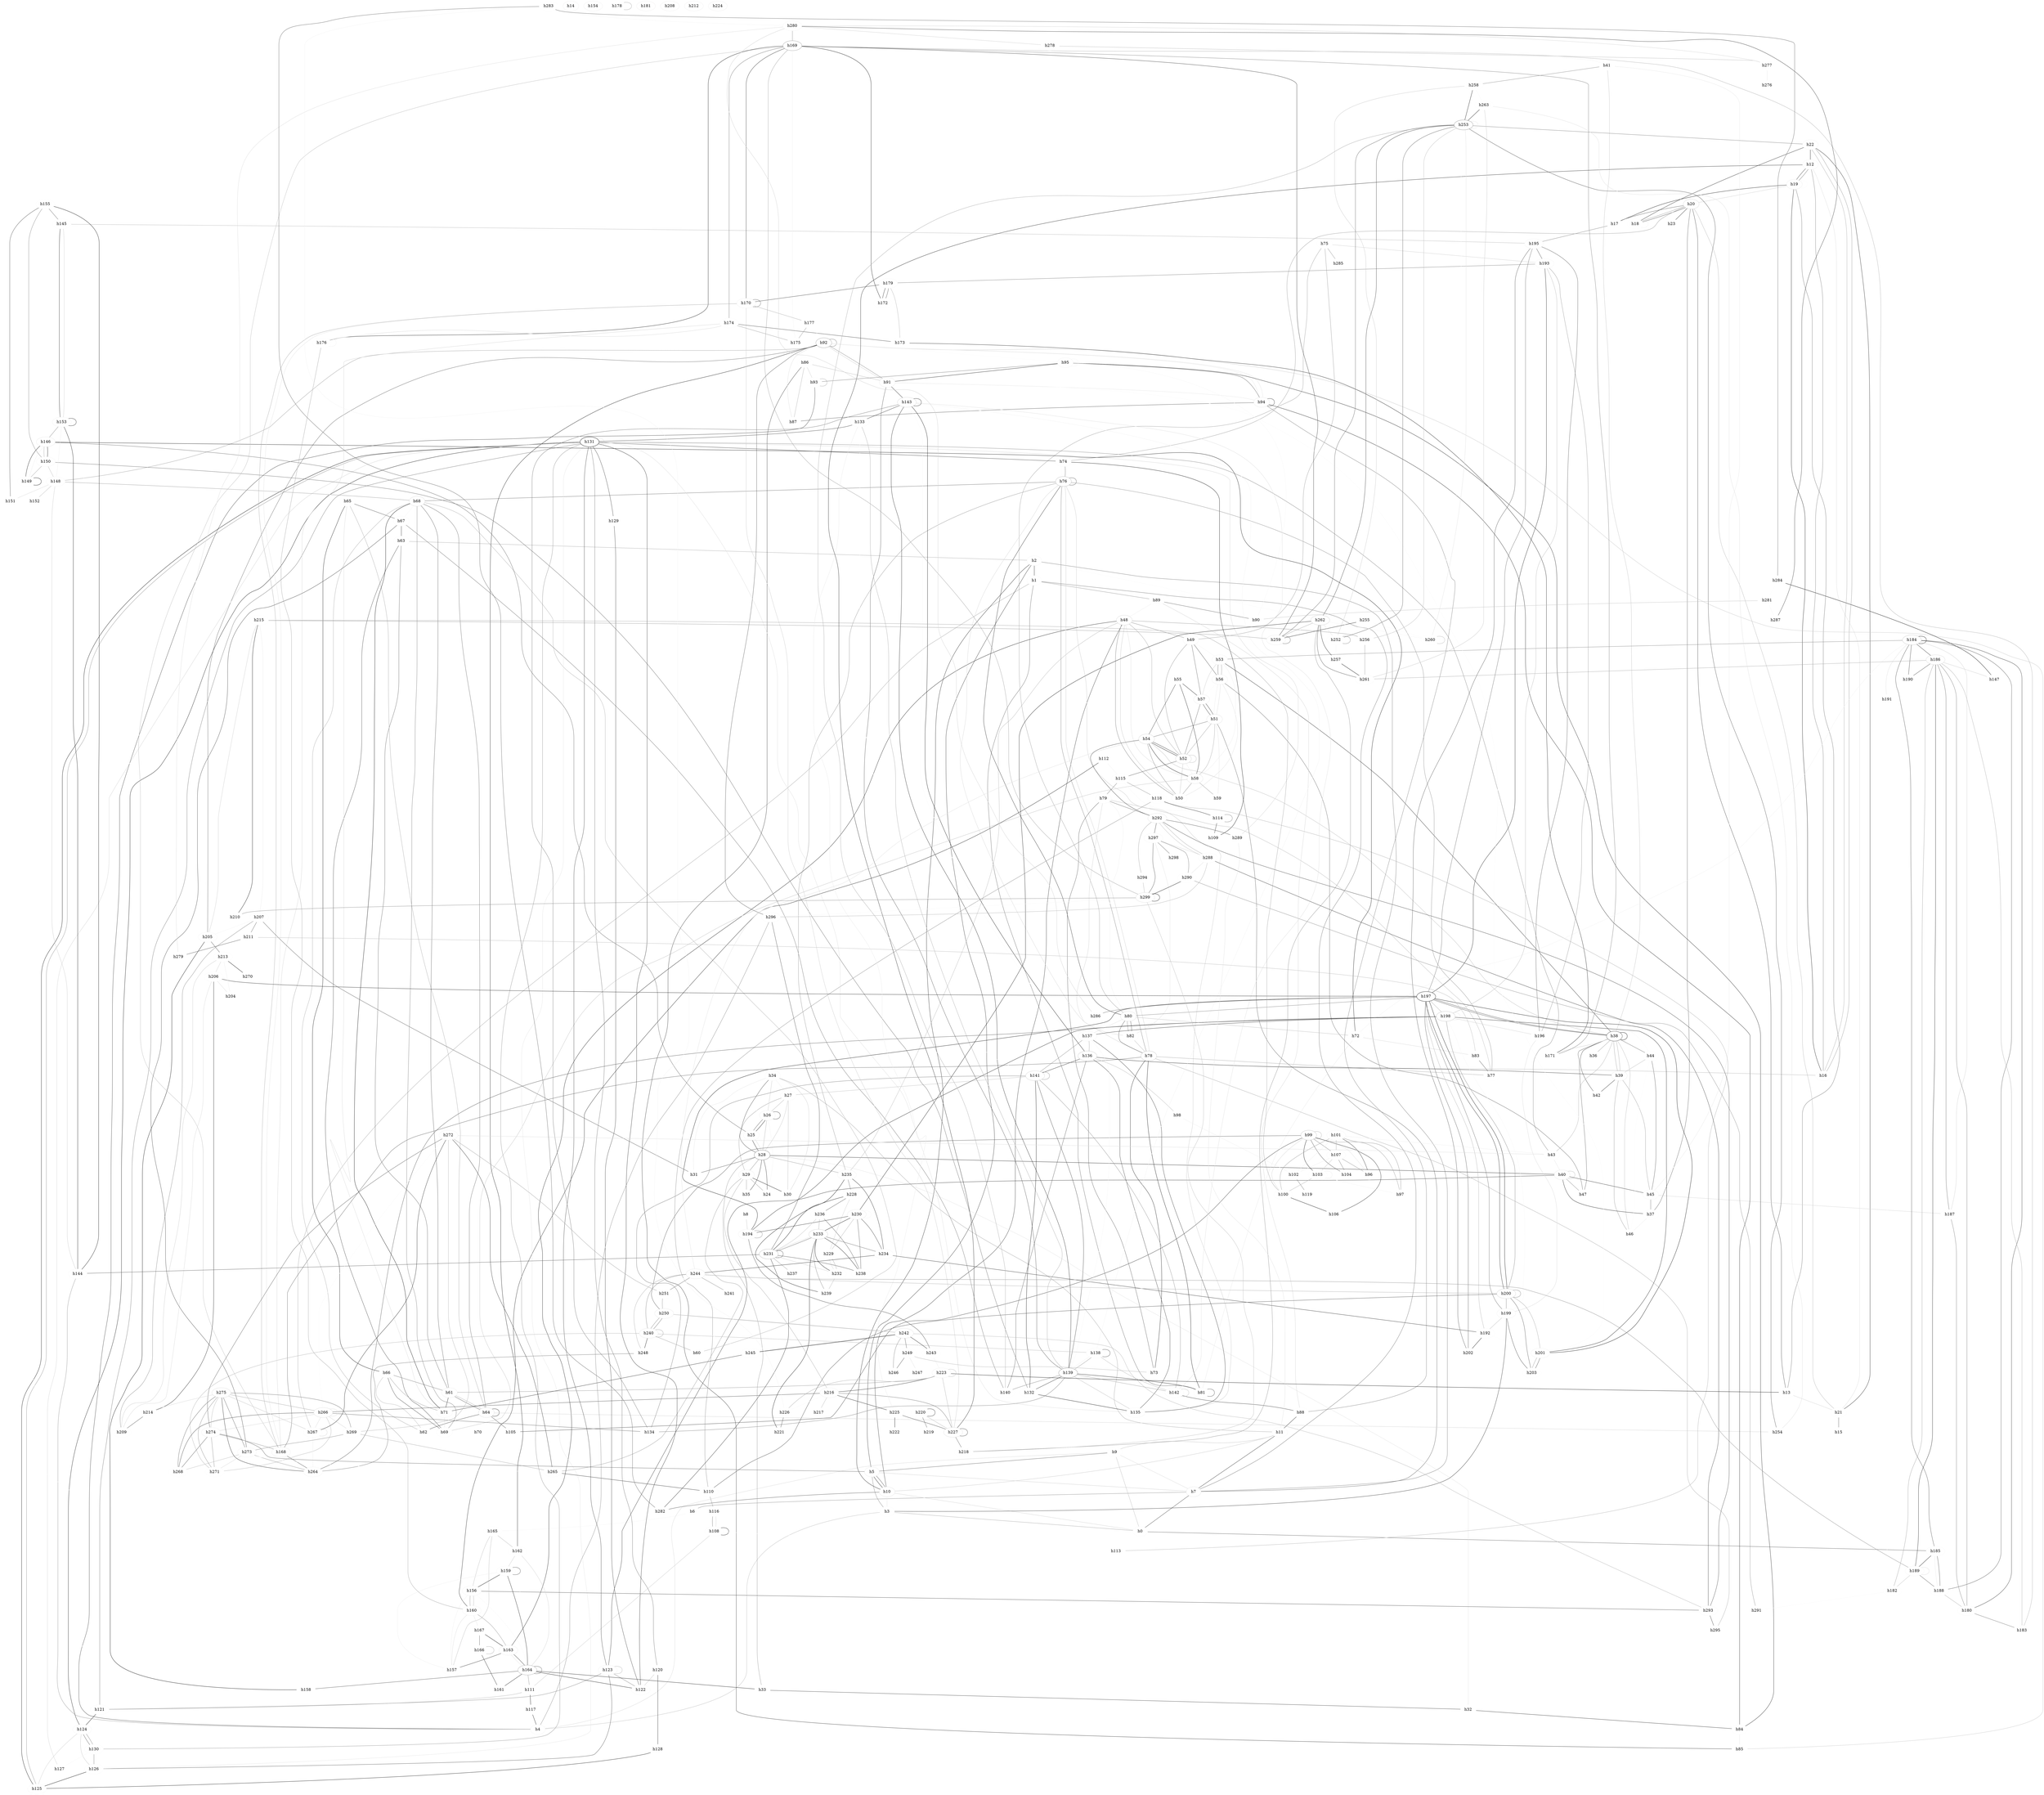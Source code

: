 graph G {
{node [color="#fafafa"] h0}
{node [color="#f9f9f9"] h1}
{node [color="#f4f4f4"] h2}
{node [color="#fbfbfb"] h3}
{node [color="#f3f3f3"] h4}
{node [color="#ebebeb"] h5}
{node [color="#ffffff"] h6}
{node [color="#e7e7e7"] h7}
{node [color="#ffffff"] h8}
{node [color="#fcfcfc"] h9}
{node [color="#e4e4e4"] h10}
{node [color="#f7f7f7"] h11}
{node [color="#f3f3f3"] h12}
{node [color="#fcfcfc"] h13}
{node [color="#100100100"] h14}
{node [color="#ffffff"] h15}
{node [color="#fafafa"] h16}
{node [color="#fefefe"] h17}
{node [color="#fdfdfd"] h18}
{node [color="#ededed"] h19}
{node [color="#dadada"] h20}
{node [color="#fbfbfb"] h21}
{node [color="#f2f2f2"] h22}
{node [color="#ffffff"] h23}
{node [color="#fefefe"] h24}
{node [color="#f4f4f4"] h25}
{node [color="#efefef"] h26}
{node [color="#fafafa"] h27}
{node [color="#848484"] h28}
{node [color="#ededed"] h29}
{node [color="#fefefe"] h30}
{node [color="#fefefe"] h31}
{node [color="#fefefe"] h32}
{node [color="#fefefe"] h33}
{node [color="#f8f8f8"] h34}
{node [color="#ffffff"] h35}
{node [color="#ffffff"] h36}
{node [color="#fcfcfc"] h37}
{node [color="#535353"] h38}
{node [color="#ececec"] h39}
{node [color="#e9e9e9"] h40}
{node [color="#fefefe"] h41}
{node [color="#ffffff"] h42}
{node [color="#fbfbfb"] h43}
{node [color="#fcfcfc"] h44}
{node [color="#f6f6f6"] h45}
{node [color="#fefefe"] h46}
{node [color="#fefefe"] h47}
{node [color="#d7d7d7"] h48}
{node [color="#f3f3f3"] h49}
{node [color="#f8f8f8"] h50}
{node [color="#e2e2e2"] h51}
{node [color="#d3d3d3"] h52}
{node [color="#f3f3f3"] h53}
{node [color="#d5d5d5"] h54}
{node [color="#fdfdfd"] h55}
{node [color="#efefef"] h56}
{node [color="#ececec"] h57}
{node [color="#e4e4e4"] h58}
{node [color="#ffffff"] h59}
{node [color="#ffffff"] h60}
{node [color="#ebebeb"] h61}
{node [color="#fefefe"] h62}
{node [color="#fbfbfb"] h63}
{node [color="#dedede"] h64}
{node [color="#fcfcfc"] h65}
{node [color="#f9f9f9"] h66}
{node [color="#f9f9f9"] h67}
{node [color="#dddddd"] h68}
{node [color="#fafafa"] h69}
{node [color="#ffffff"] h70}
{node [color="#f4f4f4"] h71}
{node [color="#fcfcfc"] h72}
{node [color="#fefefe"] h73}
{node [color="#f9f9f9"] h74}
{node [color="#fcfcfc"] h75}
{node [color="#c1c1c1"] h76}
{node [color="#fdfdfd"] h77}
{node [color="#c8c8c8"] h78}
{node [color="#f8f8f8"] h79}
{node [color="#e0e0e0"] h80}
{node [color="#f8f8f8"] h81}
{node [color="#fbfbfb"] h82}
{node [color="#ffffff"] h83}
{node [color="#fcfcfc"] h84}
{node [color="#ffffff"] h85}
{node [color="#fcfcfc"] h86}
{node [color="#fefefe"] h87}
{node [color="#fcfcfc"] h88}
{node [color="#fdfdfd"] h89}
{node [color="#ffffff"] h90}
{node [color="#ebebeb"] h91}
{node [color="#a6a6a6"] h92}
{node [color="#fbfbfb"] h93}
{node [color="#e9e9e9"] h94}
{node [color="#f2f2f2"] h95}
{node [color="#fefefe"] h96}
{node [color="#ffffff"] h97}
{node [color="#ffffff"] h98}
{node [color="#c8c8c8"] h99}
{node [color="#fafafa"] h100}
{node [color="#f5f5f5"] h101}
{node [color="#fefefe"] h102}
{node [color="#fbfbfb"] h103}
{node [color="#ffffff"] h104}
{node [color="#ffffff"] h105}
{node [color="#ffffff"] h106}
{node [color="#f8f8f8"] h107}
{node [color="#fafafa"] h108}
{node [color="#ffffff"] h109}
{node [color="#fcfcfc"] h110}
{node [color="#fdfdfd"] h111}
{node [color="#ffffff"] h112}
{node [color="#ffffff"] h113}
{node [color="#fcfcfc"] h114}
{node [color="#fbfbfb"] h115}
{node [color="#fefefe"] h116}
{node [color="#ffffff"] h117}
{node [color="#fcfcfc"] h118}
{node [color="#ffffff"] h119}
{node [color="#fefefe"] h120}
{node [color="#f9f9f9"] h121}
{node [color="#f8f8f8"] h122}
{node [color="#f2f2f2"] h123}
{node [color="#f4f4f4"] h124}
{node [color="#f7f7f7"] h125}
{node [color="#fafafa"] h126}
{node [color="#ffffff"] h127}
{node [color="#ffffff"] h128}
{node [color="#ffffff"] h129}
{node [color="#fafafa"] h130}
{node [color="#111111"] h131}
{node [color="#fbfbfb"] h132}
{node [color="#f9f9f9"] h133}
{node [color="#fbfbfb"] h134}
{node [color="#f5f5f5"] h135}
{node [color="#cacaca"] h136}
{node [color="#f3f3f3"] h137}
{node [color="#f8f8f8"] h138}
{node [color="#979797"] h139}
{node [color="#fcfcfc"] h140}
{node [color="#d4d4d4"] h141}
{node [color="#f8f8f8"] h142}
{node [color="#d6d6d6"] h143}
{node [color="#f8f8f8"] h144}
{node [color="#fbfbfb"] h145}
{node [color="#e9e9e9"] h146}
{node [color="#ffffff"] h147}
{node [color="#f7f7f7"] h148}
{node [color="#fcfcfc"] h149}
{node [color="#f5f5f5"] h150}
{node [color="#ffffff"] h151}
{node [color="#ffffff"] h152}
{node [color="#f2f2f2"] h153}
{node [color="#100100100"] h154}
{node [color="#fbfbfb"] h155}
{node [color="#f3f3f3"] h156}
{node [color="#fbfbfb"] h157}
{node [color="#ffffff"] h158}
{node [color="#f9f9f9"] h159}
{node [color="#f3f3f3"] h160}
{node [color="#ffffff"] h161}
{node [color="#fcfcfc"] h162}
{node [color="#ededed"] h163}
{node [color="#b1b1b1"] h164}
{node [color="#fdfdfd"] h165}
{node [color="#fefefe"] h166}
{node [color="#fefefe"] h167}
{node [color="#eeeeee"] h168}
{node [color="#a4a4a4"] h169}
{node [color="#f1f1f1"] h170}
{node [color="#fefefe"] h171}
{node [color="#fdfdfd"] h172}
{node [color="#fefefe"] h173}
{node [color="#fbfbfb"] h174}
{node [color="#ffffff"] h175}
{node [color="#fdfdfd"] h176}
{node [color="#ffffff"] h177}
{node [color="#ffffff"] h178}
{node [color="#f8f8f8"] h179}
{node [color="#f9f9f9"] h180}
{node [color="#100100100"] h181}
{node [color="#fdfdfd"] h182}
{node [color="#fefefe"] h183}
{node [color="#cacaca"] h184}
{node [color="#f8f8f8"] h185}
{node [color="#dbdbdb"] h186}
{node [color="#fdfdfd"] h187}
{node [color="#fafafa"] h188}
{node [color="#f4f4f4"] h189}
{node [color="#ffffff"] h190}
{node [color="#ffffff"] h191}
{node [color="#fafafa"] h192}
{node [color="#f5f5f5"] h193}
{node [color="#f1f1f1"] h194}
{node [color="#f4f4f4"] h195}
{node [color="#fdfdfd"] h196}
{node [color="#242424"] h197}
{node [color="#cacaca"] h198}
{node [color="#f1f1f1"] h199}
{node [color="#d6d6d6"] h200}
{node [color="#f0f0f0"] h201}
{node [color="#fefefe"] h202}
{node [color="#fcfcfc"] h203}
{node [color="#ffffff"] h204}
{node [color="#f6f6f6"] h205}
{node [color="#fafafa"] h206}
{node [color="#fafafa"] h207}
{node [color="#100100100"] h208}
{node [color="#fcfcfc"] h209}
{node [color="#fefefe"] h210}
{node [color="#fefefe"] h211}
{node [color="#100100100"] h212}
{node [color="#fafafa"] h213}
{node [color="#fefefe"] h214}
{node [color="#fbfbfb"] h215}
{node [color="#efefef"] h216}
{node [color="#ffffff"] h217}
{node [color="#fdfdfd"] h218}
{node [color="#ffffff"] h219}
{node [color="#fdfdfd"] h220}
{node [color="#ffffff"] h221}
{node [color="#ffffff"] h222}
{node [color="#f0f0f0"] h223}
{node [color="#100100100"] h224}
{node [color="#f9f9f9"] h225}
{node [color="#fefefe"] h226}
{node [color="#e1e1e1"] h227}
{node [color="#fcfcfc"] h228}
{node [color="#fefefe"] h229}
{node [color="#eaeaea"] h230}
{node [color="#bababa"] h231}
{node [color="#fbfbfb"] h232}
{node [color="#d2d2d2"] h233}
{node [color="#f6f6f6"] h234}
{node [color="#f2f2f2"] h235}
{node [color="#fdfdfd"] h236}
{node [color="#ffffff"] h237}
{node [color="#fbfbfb"] h238}
{node [color="#fefefe"] h239}
{node [color="#e8e8e8"] h240}
{node [color="#ffffff"] h241}
{node [color="#dfdfdf"] h242}
{node [color="#fdfdfd"] h243}
{node [color="#e9e9e9"] h244}
{node [color="#fbfbfb"] h245}
{node [color="#ffffff"] h246}
{node [color="#ffffff"] h247}
{node [color="#fefefe"] h248}
{node [color="#fdfdfd"] h249}
{node [color="#e9e9e9"] h250}
{node [color="#fdfdfd"] h251}
{node [color="#fcfcfc"] h252}
{node [color="#979797"] h253}
{node [color="#fefefe"] h254}
{node [color="#ffffff"] h255}
{node [color="#ffffff"] h256}
{node [color="#fefefe"] h257}
{node [color="#fdfdfd"] h258}
{node [color="#ededed"] h259}
{node [color="#fcfcfc"] h260}
{node [color="#f9f9f9"] h261}
{node [color="#d4d4d4"] h262}
{node [color="#fdfdfd"] h263}
{node [color="#f3f3f3"] h264}
{node [color="#fafafa"] h265}
{node [color="#dfdfdf"] h266}
{node [color="#f9f9f9"] h267}
{node [color="#fcfcfc"] h268}
{node [color="#fbfbfb"] h269}
{node [color="#ffffff"] h270}
{node [color="#fbfbfb"] h271}
{node [color="#f1f1f1"] h272}
{node [color="#f3f3f3"] h273}
{node [color="#f0f0f0"] h274}
{node [color="#dfdfdf"] h275}
{node [color="#ffffff"] h276}
{node [color="#ffffff"] h277}
{node [color="#ffffff"] h278}
{node [color="#ffffff"] h279}
{node [color="#f6f6f6"] h280}
{node [color="#ffffff"] h281}
{node [color="#fefefe"] h282}
{node [color="#fdfdfd"] h283}
{node [color="#fefefe"] h284}
{node [color="#ffffff"] h285}
{node [color="#ffffff"] h286}
{node [color="#ffffff"] h287}
{node [color="#f9f9f9"] h288}
{node [color="#ffffff"] h289}
{node [color="#fbfbfb"] h290}
{node [color="#ffffff"] h291}
{node [color="#e4e4e4"] h292}
{node [color="#f8f8f8"] h293}
{node [color="#ffffff"] h294}
{node [color="#ffffff"] h295}
{node [color="#f9f9f9"] h296}
{node [color="#f6f6f6"] h297}
{node [color="#ffffff"] h298}
{node [color="#e0e0e0"] h299}
{edge [color="#5c5c5c"] h0 -- h185 }
{edge [color="#909090"] h1 -- h89 }
{edge [color="#a6a6a6"] h1 -- h267 }
{edge [color="#686868"] h1 -- h81 }
{edge [color="#393939"] h2 -- h5 }
{edge [color="#2d2d2d"] h2 -- h1 }
{edge [color="#787878"] h2 -- h7 }
{edge [color="#fafafa"] h2 -- h262 }
{edge [color="#838383"] h3 -- h5 }
{edge [color="#a4a4a4"] h3 -- h0 }
{edge [color="#bcbcbc"] h3 -- h4 }
{edge [color="#cccccc"] h5 -- h7 }
{edge [color="#1d1d1d"] h5 -- h10 }
{edge [color="#f5f5f5"] h6 -- h165 }
{edge [color="#4e4e4e"] h7 -- h0 }
{edge [color="#3d3d3d"] h7 -- h11 }
{edge [color="#898989"] h7 -- h6 }
{edge [color="#737373"] h7 -- h1 }
{edge [color="#626262"] h7 -- h51 }
{edge [color="#c2c2c2"] h8 -- h194 }
{edge [color="#5f5f5f"] h9 -- h5 }
{edge [color="#bababa"] h9 -- h0 }
{edge [color="#dbdbdb"] h9 -- h7 }
{edge [color="#d7d7d7"] h9 -- h4 }
{edge [color="#4e4e4e"] h10 -- h5 }
{edge [color="#d1d1d1"] h10 -- h0 }
{edge [color="#c5c5c5"] h10 -- h11 }
{edge [color="#515151"] h10 -- h282 }
{edge [color="#2b2b2b"] h10 -- h2 }
{edge [color="#e4e4e4"] h10 -- h3 }
{edge [color="#393939"] h10 -- h48 }
{edge [color="#c2c2c2"] h11 -- h9 }
{edge [color="#7e7e7e"] h12 -- h16 }
{edge [color="#424242"] h12 -- h19 }
{edge [color="#474747"] h13 -- h20 }
{edge [color="#d6d6d6"] h13 -- h21 }
{edge [color="#969696"] h16 -- h22 }
{edge [color="#818181"] h17 -- h195 }
{edge [color="#f2f2f2"] h18 -- h18 }
{edge [color="#555555"] h18 -- h20 }
{edge [color="#1f1f1f"] h19 -- h16 }
{edge [color="#1e1e1e"] h19 -- h17 }
{edge [color="#727272"] h19 -- h12 }
{edge [color="#747474"] h19 -- h13 }
{edge [color="#fafafa"] h19 -- h19 }
{edge [color="#cfcfcf"] h19 -- h20 }
{edge [color="#5e5e5e"] h20 -- h17 }
{edge [color="#333333"] h20 -- h23 }
{edge [color="#9b9b9b"] h20 -- h18 }
{edge [color="#9a9a9a"] h20 -- h74 }
{edge [color="#b5b5b5"] h20 -- h21 }
{edge [color="#2b2b2b"] h21 -- h22 }
{edge [color="#dcdcdc"] h21 -- h12 }
{edge [color="#606060"] h21 -- h15 }
{edge [color="#a9a9a9"] h22 -- h16 }
{edge [color="#1d1d1d"] h22 -- h12 }
{edge [color="#363636"] h22 -- h18 }
{edge [color="#f3f3f3"] h24 -- h26 }
{edge [color="#242424"] h25 -- h28 }
{edge [color="#161616"] h25 -- h26 }
{edge [color="#b2b2b2"] h26 -- h28 }
{edge [color="#5d5d5d"] h26 -- h25 }
{edge [color="#444444"] h26 -- h26 }
{edge [color="#b5b5b5"] h27 -- h26 }
{edge [color="#c7c7c7"] h28 -- h27 }
{edge [color="#969696"] h28 -- h33 }
{edge [color="#8e8e8e"] h28 -- h29 }
{edge [color="#232323"] h28 -- h40 }
{edge [color="#333333"] h28 -- h24 }
{edge [color="#333333"] h28 -- h35 }
{edge [color="#d9d9d9"] h28 -- h25 }
{edge [color="#575757"] h28 -- h31 }
{edge [color="#999999"] h28 -- h235 }
{edge [color="#e3e3e3"] h28 -- h32 }
{edge [color="#9c9c9c"] h29 -- h27 }
{edge [color="#9a9a9a"] h29 -- h265 }
{edge [color="#a9a9a9"] h29 -- h216 }
{edge [color="#999999"] h29 -- h24 }
{edge [color="#9a9a9a"] h29 -- h35 }
{edge [color="#222222"] h29 -- h30 }
{edge [color="#bbbbbb"] h30 -- h27 }
{edge [color="#353535"] h32 -- h84 }
{edge [color="#464646"] h33 -- h32 }
{edge [color="#f0f0f0"] h34 -- h27 }
{edge [color="#a4a4a4"] h34 -- h11 }
{edge [color="#4b4b4b"] h34 -- h28 }
{edge [color="#cccccc"] h34 -- h30 }
{edge [color="#fefefe"] h34 -- h25 }
{edge [color="#e7e7e7"] h34 -- h31 }
{edge [color="#c7c7c7"] h34 -- h26 }
{edge [color="#eeeeee"] h37 -- h46 }
{edge [color="#616161"] h37 -- h20 }
{edge [color="#191919"] h38 -- h38 }
{edge [color="#777777"] h38 -- h44 }
{edge [color="#a0a0a0"] h38 -- h39 }
{edge [color="#c9c9c9"] h38 -- h171 }
{edge [color="#bbbbbb"] h38 -- h46 }
{edge [color="#c2c2c2"] h38 -- h41 }
{edge [color="#a0a0a0"] h38 -- h36 }
{edge [color="#636363"] h38 -- h47 }
{edge [color="#323232"] h38 -- h53 }
{edge [color="#484848"] h38 -- h42 }
{edge [color="#bebebe"] h38 -- h54 }
{edge [color="#575757"] h38 -- h197 }
{edge [color="#b2b2b2"] h38 -- h43 }
{edge [color="#aaaaaa"] h39 -- h38 }
{edge [color="#9a9a9a"] h39 -- h45 }
{edge [color="#989898"] h39 -- h46 }
{edge [color="#353535"] h39 -- h42 }
{edge [color="#363636"] h40 -- h45 }
{edge [color="#bbbbbb"] h40 -- h40 }
{edge [color="#363636"] h40 -- h123 }
{edge [color="#8e8e8e"] h40 -- h47 }
{edge [color="#242424"] h40 -- h37 }
{edge [color="#898989"] h41 -- h258 }
{edge [color="#e4e4e4"] h43 -- h40 }
{edge [color="#bebebe"] h44 -- h39 }
{edge [color="#5b5b5b"] h44 -- h45 }
{edge [color="#fbfbfb"] h44 -- h46 }
{edge [color="#d3d3d3"] h45 -- h187 }
{edge [color="#e8e8e8"] h45 -- h41 }
{edge [color="#737373"] h45 -- h37 }
{edge [color="#8d8d8d"] h48 -- h49 }
{edge [color="#797979"] h48 -- h50 }
{edge [color="#a6a6a6"] h48 -- h52 }
{edge [color="#dcdcdc"] h48 -- h58 }
{edge [color="#929292"] h48 -- h256 }
{edge [color="#232323"] h48 -- h163 }
{edge [color="#b8b8b8"] h48 -- h235 }
{edge [color="#f6f6f6"] h49 -- h53 }
{edge [color="#c5c5c5"] h50 -- h48 }
{edge [color="#838383"] h50 -- h54 }
{edge [color="#dadada"] h51 -- h56 }
{edge [color="#393939"] h51 -- h57 }
{edge [color="#737373"] h51 -- h54 }
{edge [color="#5d5d5d"] h52 -- h115 }
{edge [color="#909090"] h52 -- h49 }
{edge [color="#c1c1c1"] h52 -- h50 }
{edge [color="#9f9f9f"] h52 -- h51 }
{edge [color="#686868"] h52 -- h57 }
{edge [color="#bdbdbd"] h52 -- h52 }
{edge [color="#ebebeb"] h52 -- h58 }
{edge [color="#404040"] h52 -- h54 }
{edge [color="#6a6a6a"] h53 -- h56 }
{edge [color="#222222"] h54 -- h52 }
{edge [color="#272727"] h55 -- h57 }
{edge [color="#252525"] h55 -- h58 }
{edge [color="#404040"] h55 -- h54 }
{edge [color="#555555"] h56 -- h49 }
{edge [color="#e0e0e0"] h56 -- h50 }
{edge [color="#ebebeb"] h56 -- h51 }
{edge [color="#fbfbfb"] h56 -- h57 }
{edge [color="#686868"] h56 -- h47 }
{edge [color="#989898"] h56 -- h53 }
{edge [color="#666666"] h57 -- h49 }
{edge [color="#3e3e3e"] h57 -- h51 }
{edge [color="#cbcbcb"] h57 -- h53 }
{edge [color="#8a8a8a"] h58 -- h50 }
{edge [color="#a7a7a7"] h58 -- h51 }
{edge [color="#c1c1c1"] h58 -- h69 }
{edge [color="#ededed"] h58 -- h53 }
{edge [color="#999999"] h58 -- h59 }
{edge [color="#151515"] h58 -- h54 }
{edge [color="#e2e2e2"] h59 -- h51 }
{edge [color="#afafaf"] h60 -- h68 }
{edge [color="#191919"] h61 -- h71 }
{edge [color="#5f5f5f"] h61 -- h64 }
{edge [color="#aaaaaa"] h62 -- h68 }
{edge [color="#666666"] h63 -- h61 }
{edge [color="#a8a8a8"] h63 -- h2 }
{edge [color="#484848"] h63 -- h69 }
{edge [color="#595959"] h64 -- h105 }
{edge [color="#b4b4b4"] h64 -- h61 }
{edge [color="#d1d1d1"] h64 -- h254 }
{edge [color="#484848"] h64 -- h62 }
{edge [color="#6c6c6c"] h64 -- h68 }
{edge [color="#303030"] h64 -- h64 }
{edge [color="#ffffff"] h64 -- h70 }
{edge [color="#d8d8d8"] h65 -- h71 }
{edge [color="#1c1c1c"] h65 -- h66 }
{edge [color="#595959"] h65 -- h67 }
{edge [color="#a7a7a7"] h65 -- h64 }
{edge [color="#9d9d9d"] h66 -- h71 }
{edge [color="#7f7f7f"] h66 -- h61 }
{edge [color="#b9b9b9"] h66 -- h62 }
{edge [color="#4b4b4b"] h66 -- h69 }
{edge [color="#6f6f6f"] h67 -- h140 }
{edge [color="#333333"] h67 -- h63 }
{edge [color="#606060"] h68 -- h61 }
{edge [color="#f6f6f6"] h68 -- h67 }
{edge [color="#7e7e7e"] h68 -- h69 }
{edge [color="#111111"] h71 -- h68 }
{edge [color="#e0e0e0"] h71 -- h69 }
{edge [color="#d7d7d7"] h72 -- h83 }
{edge [color="#e8e8e8"] h72 -- h81 }
{edge [color="#fbfbfb"] h74 -- h76 }
{edge [color="#181818"] h74 -- h109 }
{edge [color="#999999"] h75 -- h49 }
{edge [color="#cdcdcd"] h75 -- h193 }
{edge [color="#9c9c9c"] h75 -- h80 }
{edge [color="#929292"] h75 -- h285 }
{edge [color="#8e8e8e"] h76 -- h77 }
{edge [color="#7e7e7e"] h76 -- h78 }
{edge [color="#6a6a6a"] h76 -- h68 }
{edge [color="#777777"] h76 -- h74 }
{edge [color="#c8c8c8"] h76 -- h135 }
{edge [color="#949494"] h76 -- h235 }
{edge [color="#5e5e5e"] h76 -- h76 }
{edge [color="#a4a4a4"] h78 -- h77 }
{edge [color="#232323"] h78 -- h73 }
{edge [color="#d0d0d0"] h78 -- h79 }
{edge [color="#565656"] h78 -- h80 }
{edge [color="#646464"] h78 -- h168 }
{edge [color="#ababab"] h78 -- h295 }
{edge [color="#171717"] h78 -- h81 }
{edge [color="#cccccc"] h78 -- h76 }
{edge [color="#b9b9b9"] h79 -- h77 }
{edge [color="#6e6e6e"] h79 -- h292 }
{edge [color="#5d5d5d"] h79 -- h73 }
{edge [color="#e2e2e2"] h80 -- h137 }
{edge [color="#878787"] h80 -- h82 }
{edge [color="#bbbbbb"] h80 -- h72 }
{edge [color="#efefef"] h80 -- h79 }
{edge [color="#313131"] h80 -- h76 }
{edge [color="#555555"] h81 -- h81 }
{edge [color="#e1e1e1"] h82 -- h297 }
{edge [color="#b9b9b9"] h82 -- h78 }
{edge [color="#565656"] h82 -- h80 }
{edge [color="#d5d5d5"] h82 -- h76 }
{edge [color="#595959"] h83 -- h77 }
{edge [color="#e5e5e5"] h84 -- h85 }
{edge [color="#cccccc"] h86 -- h93 }
{edge [color="#3d3d3d"] h86 -- h85 }
{edge [color="#bcbcbc"] h86 -- h91 }
{edge [color="#afafaf"] h86 -- h87 }
{edge [color="#323232"] h88 -- h11 }
{edge [color="#d3d3d3"] h89 -- h88 }
{edge [color="#646464"] h89 -- h90 }
{edge [color="#efefef"] h89 -- h48 }
{edge [color="#373737"] h91 -- h143 }
{edge [color="#e6e6e6"] h91 -- h94 }
{edge [color="#8b8b8b"] h91 -- h92 }
{edge [color="#9d9d9d"] h92 -- h148 }
{edge [color="#e7e7e7"] h92 -- h94 }
{edge [color="#fbfbfb"] h92 -- h95 }
{edge [color="#666666"] h92 -- h205 }
{edge [color="#c9c9c9"] h92 -- h85 }
{edge [color="#212121"] h92 -- h162 }
{edge [color="#d0d0d0"] h92 -- h91 }
{edge [color="#7d7d7d"] h92 -- h92 }
{edge [color="#5b5b5b"] h92 -- h296 }
{edge [color="#dddddd"] h92 -- h87 }
{edge [color="#aaaaaa"] h93 -- h93 }
{edge [color="#444444"] h93 -- h4 }
{edge [color="#808080"] h94 -- h88 }
{edge [color="#3f3f3f"] h94 -- h94 }
{edge [color="#2d2d2d"] h94 -- h84 }
{edge [color="#e3e3e3"] h94 -- h92 }
{edge [color="#545454"] h94 -- h87 }
{edge [color="#757575"] h95 -- h93 }
{edge [color="#6a6a6a"] h95 -- h94 }
{edge [color="#2c2c2c"] h95 -- h84 }
{edge [color="#f5f5f5"] h95 -- h95 }
{edge [color="#f7f7f7"] h95 -- h90 }
{edge [color="#202020"] h95 -- h91 }
{edge [color="#efefef"] h98 -- h102 }
{edge [color="#555555"] h99 -- h104 }
{edge [color="#b4b4b4"] h99 -- h99 }
{edge [color="#424242"] h99 -- h105 }
{edge [color="#d6d6d6"] h99 -- h100 }
{edge [color="#313131"] h99 -- h106 }
{edge [color="#e2e2e2"] h99 -- h96 }
{edge [color="#828282"] h99 -- h107 }
{edge [color="#565656"] h99 -- h250 }
{edge [color="#9b9b9b"] h99 -- h97 }
{edge [color="#111111"] h99 -- h103 }
{edge [color="#1c1c1c"] h100 -- h106 }
{edge [color="#9c9c9c"] h100 -- h101 }
{edge [color="#a9a9a9"] h101 -- h107 }
{edge [color="#393939"] h101 -- h96 }
{edge [color="#efefef"] h101 -- h102 }
{edge [color="#909090"] h101 -- h97 }
{edge [color="#eeeeee"] h101 -- h43 }
{edge [color="#797979"] h102 -- h119 }
{edge [color="#b3b3b3"] h103 -- h100 }
{edge [color="#f4f4f4"] h103 -- h97 }
{edge [color="#ececec"] h103 -- h103 }
{edge [color="#7a7a7a"] h107 -- h104 }
{edge [color="#959595"] h107 -- h96 }
{edge [color="#efefef"] h107 -- h102 }
{edge [color="#c0c0c0"] h107 -- h103 }
{edge [color="#d5d5d5"] h108 -- h116 }
{edge [color="#cbcbcb"] h108 -- h111 }
{edge [color="#ffffff"] h108 -- h113 }
{edge [color="#2c2c2c"] h108 -- h108 }
{edge [color="#8c8c8c"] h110 -- h116 }
{edge [color="#b2b2b2"] h111 -- h121 }
{edge [color="#171717"] h111 -- h117 }
{edge [color="#f2f2f2"] h112 -- h115 }
{edge [color="#272727"] h112 -- h160 }
{edge [color="#f8f8f8"] h114 -- h115 }
{edge [color="#828282"] h114 -- h114 }
{edge [color="#313131"] h114 -- h109 }
{edge [color="#7c7c7c"] h115 -- h79 }
{edge [color="#959595"] h115 -- h118 }
{edge [color="#777777"] h116 -- h108 }
{edge [color="#212121"] h117 -- h4 }
{edge [color="#8c8c8c"] h118 -- h110 }
{edge [color="#b1b1b1"] h118 -- h113 }
{edge [color="#373737"] h118 -- h114 }
{edge [color="#c3c3c3"] h120 -- h122 }
{edge [color="#2e2e2e"] h120 -- h128 }
{edge [color="#131313"] h121 -- h124 }
{edge [color="#888888"] h123 -- h121 }
{edge [color="#858585"] h123 -- h122 }
{edge [color="#b5b5b5"] h123 -- h123 }
{edge [color="#5d5d5d"] h124 -- h130 }
{edge [color="#cfcfcf"] h124 -- h125 }
{edge [color="#8e8e8e"] h125 -- h131 }
{edge [color="#575757"] h126 -- h123 }
{edge [color="#c4c4c4"] h126 -- h124 }
{edge [color="#141414"] h126 -- h125 }
{edge [color="#1f1f1f"] h128 -- h125 }
{edge [color="#454545"] h129 -- h122 }
{edge [color="#7b7b7b"] h130 -- h126 }
{edge [color="#f7f7f7"] h130 -- h127 }
{edge [color="#828282"] h130 -- h124 }
{edge [color="#e4e4e4"] h131 -- h126 }
{edge [color="#767676"] h131 -- h121 }
{edge [color="#d1d1d1"] h131 -- h127 }
{edge [color="#373737"] h131 -- h122 }
{edge [color="#464646"] h131 -- h123 }
{edge [color="#444444"] h131 -- h129 }
{edge [color="#404040"] h131 -- h74 }
{edge [color="#dcdcdc"] h131 -- h135 }
{edge [color="#1a1a1a"] h131 -- h124 }
{edge [color="#d3d3d3"] h131 -- h289 }
{edge [color="#929292"] h131 -- h130 }
{edge [color="#111111"] h131 -- h125 }
{edge [color="#838383"] h131 -- h43 }
{edge [color="#737373"] h131 -- h120 }
{edge [color="#dedede"] h131 -- h131 }
{edge [color="#141414"] h132 -- h135 }
{edge [color="#434343"] h133 -- h131 }
{edge [color="#797979"] h134 -- h141 }
{edge [color="#a1a1a1"] h136 -- h137 }
{edge [color="#b3b3b3"] h136 -- h16 }
{edge [color="#1c1c1c"] h136 -- h143 }
{edge [color="#333333"] h136 -- h39 }
{edge [color="#5c5c5c"] h136 -- h140 }
{edge [color="#424242"] h136 -- h135 }
{edge [color="#333333"] h136 -- h141 }
{edge [color="#bbbbbb"] h136 -- h98 }
{edge [color="#3c3c3c"] h137 -- h135 }
{edge [color="#ffffff"] h137 -- h136 }
{edge [color="#f2f2f2"] h138 -- h143 }
{edge [color="#555555"] h138 -- h138 }
{edge [color="#f1f1f1"] h138 -- h139 }
{edge [color="#f6f6f6"] h139 -- h137 }
{edge [color="#3b3b3b"] h139 -- h132 }
{edge [color="#2c2c2c"] h139 -- h143 }
{edge [color="#9a9a9a"] h139 -- h138 }
{edge [color="#aaaaaa"] h139 -- h133 }
{edge [color="#7d7d7d"] h139 -- h134 }
{edge [color="#848484"] h139 -- h140 }
{edge [color="#bdbdbd"] h139 -- h135 }
{edge [color="#585858"] h139 -- h91 }
{edge [color="#464646"] h139 -- h141 }
{edge [color="#1c1c1c"] h139 -- h81 }
{edge [color="#9d9d9d"] h139 -- h142 }
{edge [color="#bdbdbd"] h141 -- h27 }
{edge [color="#909090"] h141 -- h137 }
{edge [color="#191919"] h141 -- h132 }
{edge [color="#ffffff"] h141 -- h133 }
{edge [color="#919191"] h141 -- h141 }
{edge [color="#909090"] h141 -- h142 }
{edge [color="#404040"] h142 -- h88 }
{edge [color="#bdbdbd"] h142 -- h138 }
{edge [color="#c2c2c2"] h142 -- h142 }
{edge [color="#353535"] h143 -- h143 }
{edge [color="#3f3f3f"] h143 -- h133 }
{edge [color="#777777"] h143 -- h134 }
{edge [color="#fafafa"] h143 -- h136 }
{edge [color="#dedede"] h143 -- h142 }
{edge [color="#939393"] h144 -- h4 }
{edge [color="#fefefe"] h145 -- h121 }
{edge [color="#b6b6b6"] h145 -- h195 }
{edge [color="#272727"] h145 -- h153 }
{edge [color="#1a1a1a"] h146 -- h72 }
{edge [color="#191919"] h146 -- h149 }
{edge [color="#aaaaaa"] h146 -- h150 }
{edge [color="#666666"] h146 -- h25 }
{edge [color="#cacaca"] h148 -- h144 }
{edge [color="#999999"] h148 -- h68 }
{edge [color="#dadada"] h148 -- h151 }
{edge [color="#bdbdbd"] h148 -- h152 }
{edge [color="#1b1b1b"] h149 -- h149 }
{edge [color="#ededed"] h149 -- h146 }
{edge [color="#bcbcbc"] h150 -- h148 }
{edge [color="#686868"] h150 -- h132 }
{edge [color="#a7a7a7"] h150 -- h149 }
{edge [color="#858585"] h150 -- h155 }
{edge [color="#1e1e1e"] h150 -- h146 }
{edge [color="#eeeeee"] h153 -- h148 }
{edge [color="#1e1e1e"] h153 -- h144 }
{edge [color="#cdcdcd"] h153 -- h145 }
{edge [color="#888888"] h153 -- h146 }
{edge [color="#363636"] h153 -- h153 }
{edge [color="#1d1d1d"] h155 -- h144 }
{edge [color="#6c6c6c"] h155 -- h145 }
{edge [color="#535353"] h155 -- h151 }
{edge [color="#bdbdbd"] h156 -- h165 }
{edge [color="#989898"] h156 -- h160 }
{edge [color="#4f4f4f"] h156 -- h293 }
{edge [color="#bbbbbb"] h157 -- h165 }
{edge [color="#efefef"] h157 -- h156 }
{edge [color="#111111"] h158 -- h205 }
{edge [color="#5c5c5c"] h159 -- h159 }
{edge [color="#141414"] h159 -- h156 }
{edge [color="#efefef"] h159 -- h157 }
{edge [color="#e3e3e3"] h160 -- h167 }
{edge [color="#b8b8b8"] h160 -- h156 }
{edge [color="#dddddd"] h160 -- h157 }
{edge [color="#cbcbcb"] h162 -- h159 }
{edge [color="#ffffff"] h162 -- h163 }
{edge [color="#d1d1d1"] h162 -- h164 }
{edge [color="#969696"] h163 -- h160 }
{edge [color="#3e3e3e"] h163 -- h157 }
{edge [color="#e4e4e4"] h163 -- h164 }
{edge [color="#232323"] h164 -- h159 }
{edge [color="#1f1f1f"] h164 -- h33 }
{edge [color="#1a1a1a"] h164 -- h122 }
{edge [color="#8e8e8e"] h164 -- h111 }
{edge [color="#2b2b2b"] h164 -- h161 }
{edge [color="#f8f8f8"] h164 -- h156 }
{edge [color="#414141"] h164 -- h163 }
{edge [color="#545454"] h164 -- h158 }
{edge [color="#666666"] h164 -- h164 }
{edge [color="#bababa"] h165 -- h162 }
{edge [color="#a9a9a9"] h166 -- h166 }
{edge [color="#303030"] h166 -- h161 }
{edge [color="#5e5e5e"] h167 -- h166 }
{edge [color="#111111"] h167 -- h163 }
{edge [color="#e2e2e2"] h168 -- h170 }
{edge [color="#555555"] h168 -- h264 }
{edge [color="#383838"] h169 -- h170 }
{edge [color="#202020"] h169 -- h176 }
{edge [color="#3d3d3d"] h169 -- h259 }
{edge [color="#7d7d7d"] h169 -- h171 }
{edge [color="#b1b1b1"] h169 -- h183 }
{edge [color="#1d1d1d"] h169 -- h172 }
{edge [color="#9f9f9f"] h169 -- h299 }
{edge [color="#f5f5f5"] h169 -- h41 }
{edge [color="#bbbbbb"] h169 -- h168 }
{edge [color="#757575"] h169 -- h174 }
{edge [color="#f2f2f2"] h169 -- h175 }
{edge [color="#6c6c6c"] h170 -- h170 }
{edge [color="#afafaf"] h170 -- h177 }
{edge [color="#c9c9c9"] h170 -- h227 }
{edge [color="#ababab"] h170 -- h168 }
{edge [color="#515151"] h172 -- h179 }
{edge [color="#282828"] h173 -- h171 }
{edge [color="#d7d7d7"] h174 -- h176 }
{edge [color="#474747"] h174 -- h173 }
{edge [color="#d3d3d3"] h174 -- h168 }
{edge [color="#9d9d9d"] h174 -- h175 }
{edge [color="#f1f1f1"] h176 -- h176 }
{edge [color="#a4a4a4"] h176 -- h160 }
{edge [color="#ffffff"] h177 -- h92 }
{edge [color="#959595"] h177 -- h175 }
{edge [color="#a8a8a8"] h178 -- h178 }
{edge [color="#434343"] h179 -- h170 }
{edge [color="#333333"] h179 -- h172 }
{edge [color="#b2b2b2"] h179 -- h173 }
{edge [color="#7b7b7b"] h180 -- h183 }
{edge [color="#fafafa"] h182 -- h291 }
{edge [color="#d1d1d1"] h184 -- h187 }
{edge [color="#f2f2f2"] h184 -- h72 }
{edge [color="#5a5a5a"] h184 -- h188 }
{edge [color="#222222"] h184 -- h184 }
{edge [color="#444444"] h184 -- h190 }
{edge [color="#858585"] h184 -- h53 }
{edge [color="#535353"] h184 -- h185 }
{edge [color="#e0e0e0"] h184 -- h191 }
{edge [color="#3c3c3c"] h184 -- h180 }
{edge [color="#414141"] h184 -- h186 }
{edge [color="#e9e9e9"] h185 -- h188 }
{edge [color="#222222"] h185 -- h189 }
{edge [color="#6b6b6b"] h186 -- h187 }
{edge [color="#9f9f9f"] h186 -- h182 }
{edge [color="#adadad"] h186 -- h183 }
{edge [color="#292929"] h186 -- h189 }
{edge [color="#a8a8a8"] h186 -- h261 }
{edge [color="#535353"] h186 -- h190 }
{edge [color="#cecece"] h186 -- h147 }
{edge [color="#797979"] h186 -- h180 }
{edge [color="#7c7c7c"] h187 -- h180 }
{edge [color="#545454"] h188 -- h185 }
{edge [color="#b2b2b2"] h188 -- h180 }
{edge [color="#c3c3c3"] h189 -- h182 }
{edge [color="#636363"] h189 -- h188 }
{edge [color="#dedede"] h189 -- h189 }
{edge [color="#ffffff"] h191 -- h182 }
{edge [color="#fcfcfc"] h192 -- h201 }
{edge [color="#1e1e1e"] h192 -- h202 }
{edge [color="#7a7a7a"] h193 -- h179 }
{edge [color="#4a4a4a"] h194 -- h243 }
{edge [color="#8e8e8e"] h194 -- h194 }
{edge [color="#181818"] h194 -- h197 }
{edge [color="#515151"] h195 -- h193 }
{edge [color="#969696"] h196 -- h193 }
{edge [color="#d9d9d9"] h196 -- h199 }
{edge [color="#5f5f5f"] h196 -- h195 }
{edge [color="#5a5a5a"] h197 -- h38 }
{edge [color="#b2b2b2"] h197 -- h192 }
{edge [color="#b2b2b2"] h197 -- h198 }
{edge [color="#727272"] h197 -- h286 }
{edge [color="#232323"] h197 -- h193 }
{edge [color="#6c6c6c"] h197 -- h199 }
{edge [color="#2b2b2b"] h197 -- h200 }
{edge [color="#6e6e6e"] h197 -- h195 }
{edge [color="#7f7f7f"] h197 -- h80 }
{edge [color="#141414"] h197 -- h201 }
{edge [color="#5c5c5c"] h197 -- h202 }
{edge [color="#313131"] h198 -- h137 }
{edge [color="#eaeaea"] h198 -- h198 }
{edge [color="#555555"] h198 -- h264 }
{edge [color="#f8f8f8"] h198 -- h44 }
{edge [color="#b9b9b9"] h198 -- h193 }
{edge [color="#f7f7f7"] h198 -- h199 }
{edge [color="#2e2e2e"] h198 -- h194 }
{edge [color="#858585"] h198 -- h200 }
{edge [color="#292929"] h198 -- h201 }
{edge [color="#d1d1d1"] h198 -- h196 }
{edge [color="#bebebe"] h199 -- h192 }
{edge [color="#484848"] h199 -- h203 }
{edge [color="#363636"] h199 -- h3 }
{edge [color="#5a5a5a"] h200 -- h203 }
{edge [color="#4f4f4f"] h200 -- h110 }
{edge [color="#818181"] h200 -- h199 }
{edge [color="#878787"] h200 -- h200 }
{edge [color="#a7a7a7"] h200 -- h201 }
{edge [color="#141414"] h200 -- h197 }
{edge [color="#9a9a9a"] h201 -- h203 }
{edge [color="#fafafa"] h201 -- h91 }
{edge [color="#575757"] h202 -- h195 }
{edge [color="#4e4e4e"] h203 -- h201 }
{edge [color="#515151"] h205 -- h213 }
{edge [color="#282828"] h206 -- h214 }
{edge [color="#d7d7d7"] h206 -- h209 }
{edge [color="#dddddd"] h206 -- h204 }
{edge [color="#2b2b2b"] h206 -- h197 }
{edge [color="#888888"] h207 -- h209 }
{edge [color="#f5f5f5"] h207 -- h205 }
{edge [color="#666666"] h207 -- h211 }
{edge [color="#606060"] h207 -- h31 }
{edge [color="#cbcbcb"] h209 -- h213 }
{edge [color="#fefefe"] h210 -- h205 }
{edge [color="#b9b9b9"] h211 -- h83 }
{edge [color="#5d5d5d"] h211 -- h279 }
{edge [color="#ededed"] h213 -- h204 }
{edge [color="#121212"] h213 -- h270 }
{edge [color="#cdcdcd"] h213 -- h206 }
{edge [color="#595959"] h214 -- h209 }
{edge [color="#989898"] h215 -- h259 }
{edge [color="#131313"] h215 -- h210 }
{edge [color="#a3a3a3"] h215 -- h100 }
{edge [color="#cccccc"] h215 -- h205 }
{edge [color="#ebebeb"] h215 -- h207 }
{edge [color="#2a2a2a"] h216 -- h225 }
{edge [color="#fafafa"] h216 -- h226 }
{edge [color="#737373"] h216 -- h227 }
{edge [color="#4b4b4b"] h216 -- h266 }
{edge [color="#b8b8b8"] h216 -- h217 }
{edge [color="#3e3e3e"] h220 -- h220 }
{edge [color="#bbbbbb"] h220 -- h227 }
{edge [color="#5f5f5f"] h220 -- h219 }
{edge [color="#919191"] h223 -- h61 }
{edge [color="#acacac"] h223 -- h226 }
{edge [color="#2d2d2d"] h223 -- h216 }
{edge [color="#161616"] h223 -- h13 }
{edge [color="#bbbbbb"] h223 -- h223 }
{edge [color="#e9e9e9"] h225 -- h133 }
{edge [color="#4e4e4e"] h225 -- h227 }
{edge [color="#111111"] h225 -- h222 }
{edge [color="#fefefe"] h225 -- h218 }
{edge [color="#525252"] h226 -- h221 }
{edge [color="#2c2c2c"] h227 -- h12 }
{edge [color="#4f4f4f"] h227 -- h227 }
{edge [color="#aeaeae"] h227 -- h223 }
{edge [color="#606060"] h227 -- h218 }
{edge [color="#585858"] h228 -- h236 }
{edge [color="#cecece"] h228 -- h229 }
{edge [color="#d3d3d3"] h229 -- h232 }
{edge [color="#333333"] h230 -- h194 }
{edge [color="#575757"] h230 -- h238 }
{edge [color="#1d1d1d"] h230 -- h233 }
{edge [color="#404040"] h230 -- h234 }
{edge [color="#b3b3b3"] h230 -- h229 }
{edge [color="#f6f6f6"] h230 -- h230 }
{edge [color="#c2c2c2"] h231 -- h236 }
{edge [color="#565656"] h231 -- h231 }
{edge [color="#a1a1a1"] h231 -- h237 }
{edge [color="#d2d2d2"] h231 -- h232 }
{edge [color="#5c5c5c"] h231 -- h144 }
{edge [color="#525252"] h231 -- h238 }
{edge [color="#373737"] h231 -- h282 }
{edge [color="#696969"] h231 -- h233 }
{edge [color="#b7b7b7"] h232 -- h239 }
{edge [color="#a7a7a7"] h232 -- h229 }
{edge [color="#d5d5d5"] h233 -- h231 }
{edge [color="#171717"] h233 -- h221 }
{edge [color="#1a1a1a"] h233 -- h232 }
{edge [color="#212121"] h233 -- h238 }
{edge [color="#858585"] h233 -- h239 }
{edge [color="#6f6f6f"] h233 -- h234 }
{edge [color="#333333"] h234 -- h192 }
{edge [color="#2a2a2a"] h234 -- h244 }
{edge [color="#131313"] h235 -- h231 }
{edge [color="#6e6e6e"] h235 -- h228 }
{edge [color="#2d2d2d"] h235 -- h234 }
{edge [color="#a4a4a4"] h236 -- h233 }
{edge [color="#5d5d5d"] h238 -- h236 }
{edge [color="#202020"] h239 -- h228 }
{edge [color="#a2a2a2"] h240 -- h60 }
{edge [color="#b6b6b6"] h240 -- h138 }
{edge [color="#141414"] h240 -- h248 }
{edge [color="#b2b2b2"] h240 -- h271 }
{edge [color="#848484"] h240 -- h244 }
{edge [color="#6e6e6e"] h240 -- h250 }
{edge [color="#a2a2a2"] h240 -- h240 }
{edge [color="#f5f5f5"] h242 -- h243 }
{edge [color="#5a5a5a"] h242 -- h249 }
{edge [color="#b6b6b6"] h242 -- h293 }
{edge [color="#9e9e9e"] h242 -- h250 }
{edge [color="#9a9a9a"] h242 -- h245 }
{edge [color="#838383"] h242 -- h246 }
{edge [color="#252525"] h243 -- h242 }
{edge [color="#ebebeb"] h243 -- h223 }
{edge [color="#adadad"] h244 -- h248 }
{edge [color="#acacac"] h244 -- h200 }
{edge [color="#8f8f8f"] h244 -- h189 }
{edge [color="#747474"] h244 -- h251 }
{edge [color="#e0e0e0"] h244 -- h54 }
{edge [color="#8d8d8d"] h244 -- h241 }
{edge [color="#353535"] h245 -- h71 }
{edge [color="#2e2e2e"] h245 -- h242 }
{edge [color="#ffffff"] h245 -- h250 }
{edge [color="#747474"] h248 -- h264 }
{edge [color="#e2e2e2"] h249 -- h247 }
{edge [color="#b4b4b4"] h249 -- h73 }
{edge [color="#515151"] h249 -- h246 }
{edge [color="#d7d7d7"] h250 -- h242 }
{edge [color="#ffffff"] h250 -- h251 }
{edge [color="#888888"] h250 -- h240 }
{edge [color="#929292"] h251 -- h250 }
{edge [color="#c8c8c8"] h252 -- h258 }
{edge [color="#646464"] h252 -- h253 }
{edge [color="#f5f5f5"] h252 -- h257 }
{edge [color="#8a8a8a"] h252 -- h252 }
{edge [color="#7c7c7c"] h253 -- h22 }
{edge [color="#e8e8e8"] h253 -- h253 }
{edge [color="#666666"] h253 -- h259 }
{edge [color="#555555"] h253 -- h254 }
{edge [color="#ffffff"] h253 -- h260 }
{edge [color="#a9a9a9"] h253 -- h140 }
{edge [color="#bdbdbd"] h253 -- h256 }
{edge [color="#424242"] h253 -- h262 }
{edge [color="#282828"] h255 -- h259 }
{edge [color="#fafafa"] h255 -- h260 }
{edge [color="#9b9b9b"] h256 -- h261 }
{edge [color="#131313"] h257 -- h261 }
{edge [color="#1c1c1c"] h258 -- h253 }
{edge [color="#f8f8f8"] h258 -- h263 }
{edge [color="#6e6e6e"] h259 -- h259 }
{edge [color="#f9f9f9"] h259 -- h262 }
{edge [color="#e1e1e1"] h260 -- h253 }
{edge [color="#bbbbbb"] h260 -- h260 }
{edge [color="#acacac"] h262 -- h259 }
{edge [color="#f5f5f5"] h262 -- h260 }
{edge [color="#555555"] h262 -- h261 }
{edge [color="#8f8f8f"] h262 -- h218 }
{edge [color="#282828"] h262 -- h257 }
{edge [color="#e0e0e0"] h262 -- h252 }
{edge [color="#1f1f1f"] h262 -- h230 }
{edge [color="#222222"] h263 -- h253 }
{edge [color="#dfdfdf"] h263 -- h254 }
{edge [color="#c7c7c7"] h263 -- h261 }
{edge [color="#a9a9a9"] h265 -- h269 }
{edge [color="#353535"] h265 -- h110 }
{edge [color="#d4d4d4"] h266 -- h269 }
{edge [color="#b4b4b4"] h266 -- h271 }
{edge [color="#dedede"] h266 -- h266 }
{edge [color="#646464"] h266 -- h134 }
{edge [color="#dbdbdb"] h266 -- h267 }
{edge [color="#444444"] h266 -- h268 }
{edge [color="#d3d3d3"] h266 -- h274 }
{edge [color="#efefef"] h267 -- h264 }
{edge [color="#d6d6d6"] h267 -- h267 }
{edge [color="#888888"] h269 -- h273 }
{edge [color="#b0b0b0"] h272 -- h269 }
{edge [color="#323232"] h272 -- h265 }
{edge [color="#f9f9f9"] h272 -- h266 }
{edge [color="#2a2a2a"] h272 -- h267 }
{edge [color="#a2a2a2"] h272 -- h251 }
{edge [color="#dcdcdc"] h272 -- h43 }
{edge [color="#5d5d5d"] h272 -- h274 }
{edge [color="#979797"] h273 -- h264 }
{edge [color="#494949"] h273 -- h67 }
{edge [color="#ffffff"] h273 -- h265 }
{edge [color="#dadada"] h273 -- h271 }
{edge [color="#bcbcbc"] h273 -- h268 }
{edge [color="#636363"] h274 -- h5 }
{edge [color="#8a8a8a"] h274 -- h271 }
{edge [color="#8e8e8e"] h274 -- h168 }
{edge [color="#595959"] h274 -- h268 }
{edge [color="#d5d5d5"] h275 -- h214 }
{edge [color="#6e6e6e"] h275 -- h269 }
{edge [color="#2c2c2c"] h275 -- h264 }
{edge [color="#8a8a8a"] h275 -- h271 }
{edge [color="#a5a5a5"] h275 -- h266 }
{edge [color="#c4c4c4"] h275 -- h267 }
{edge [color="#5f5f5f"] h275 -- h273 }
{edge [color="#646464"] h275 -- h268 }
{edge [color="#b7b7b7"] h275 -- h274 }
{edge [color="#e6e6e6"] h277 -- h276 }
{edge [color="#b9b9b9"] h278 -- h277 }
{edge [color="#d0d0d0"] h280 -- h286 }
{edge [color="#3f3f3f"] h280 -- h287 }
{edge [color="#d3d3d3"] h280 -- h277 }
{edge [color="#cecece"] h280 -- h278 }
{edge [color="#8d8d8d"] h280 -- h169 }
{edge [color="#dcdcdc"] h280 -- h279 }
{edge [color="#f6f6f6"] h281 -- h287 }
{edge [color="#c1c1c1"] h281 -- h90 }
{edge [color="#f4f4f4"] h283 -- h280 }
{edge [color="#f3f3f3"] h283 -- h226 }
{edge [color="#676767"] h283 -- h282 }
{edge [color="#676767"] h283 -- h284 }
{edge [color="#fdfdfd"] h284 -- h281 }
{edge [color="#131313"] h284 -- h147 }
{edge [color="#adadad"] h288 -- h292 }
{edge [color="#404040"] h288 -- h293 }
{edge [color="#e0e0e0"] h288 -- h290 }
{edge [color="#b3b3b3"] h288 -- h296 }
{edge [color="#e1e1e1"] h289 -- h11 }
{edge [color="#8d8d8d"] h290 -- h291 }
{edge [color="#f6f6f6"] h290 -- h299 }
{edge [color="#404040"] h292 -- h297 }
{edge [color="#4e4e4e"] h292 -- h293 }
{edge [color="#c1c1c1"] h292 -- h288 }
{edge [color="#a2a2a2"] h292 -- h294 }
{edge [color="#545454"] h292 -- h289 }
{edge [color="#474747"] h292 -- h54 }
{edge [color="#424242"] h293 -- h295 }
{edge [color="#b1b1b1"] h294 -- h299 }
{edge [color="#4e4e4e"] h296 -- h231 }
{edge [color="#888888"] h296 -- h4 }
{edge [color="#6b6b6b"] h297 -- h298 }
{edge [color="#d8d8d8"] h297 -- h288 }
{edge [color="#777777"] h297 -- h290 }
{edge [color="#4f4f4f"] h299 -- h297 }
{edge [color="#898989"] h299 -- h210 }
{edge [color="#202020"] h299 -- h299 }
{edge [color="#bdbdbd"] h299 -- h218 }
{edge [color="#1c1c1c"] h299 -- h290 }
{edge [color="#f8f8f8"] h299 -- h296 }
}
